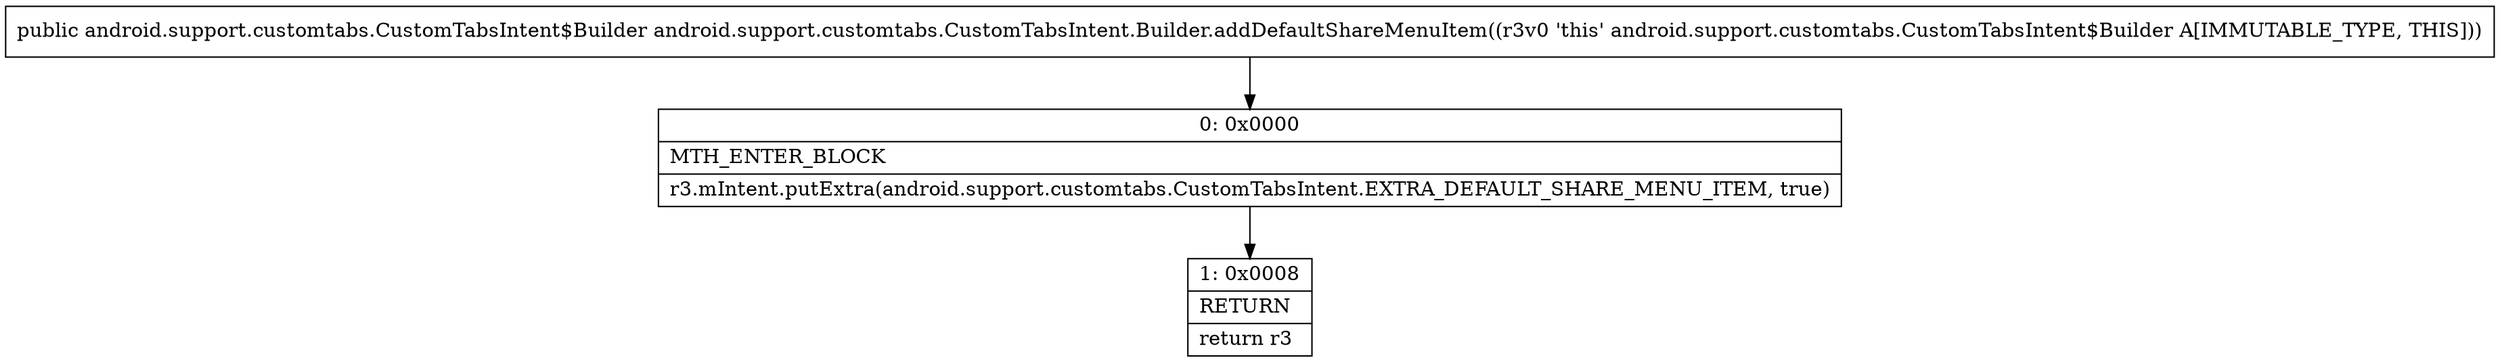 digraph "CFG forandroid.support.customtabs.CustomTabsIntent.Builder.addDefaultShareMenuItem()Landroid\/support\/customtabs\/CustomTabsIntent$Builder;" {
Node_0 [shape=record,label="{0\:\ 0x0000|MTH_ENTER_BLOCK\l|r3.mIntent.putExtra(android.support.customtabs.CustomTabsIntent.EXTRA_DEFAULT_SHARE_MENU_ITEM, true)\l}"];
Node_1 [shape=record,label="{1\:\ 0x0008|RETURN\l|return r3\l}"];
MethodNode[shape=record,label="{public android.support.customtabs.CustomTabsIntent$Builder android.support.customtabs.CustomTabsIntent.Builder.addDefaultShareMenuItem((r3v0 'this' android.support.customtabs.CustomTabsIntent$Builder A[IMMUTABLE_TYPE, THIS])) }"];
MethodNode -> Node_0;
Node_0 -> Node_1;
}

